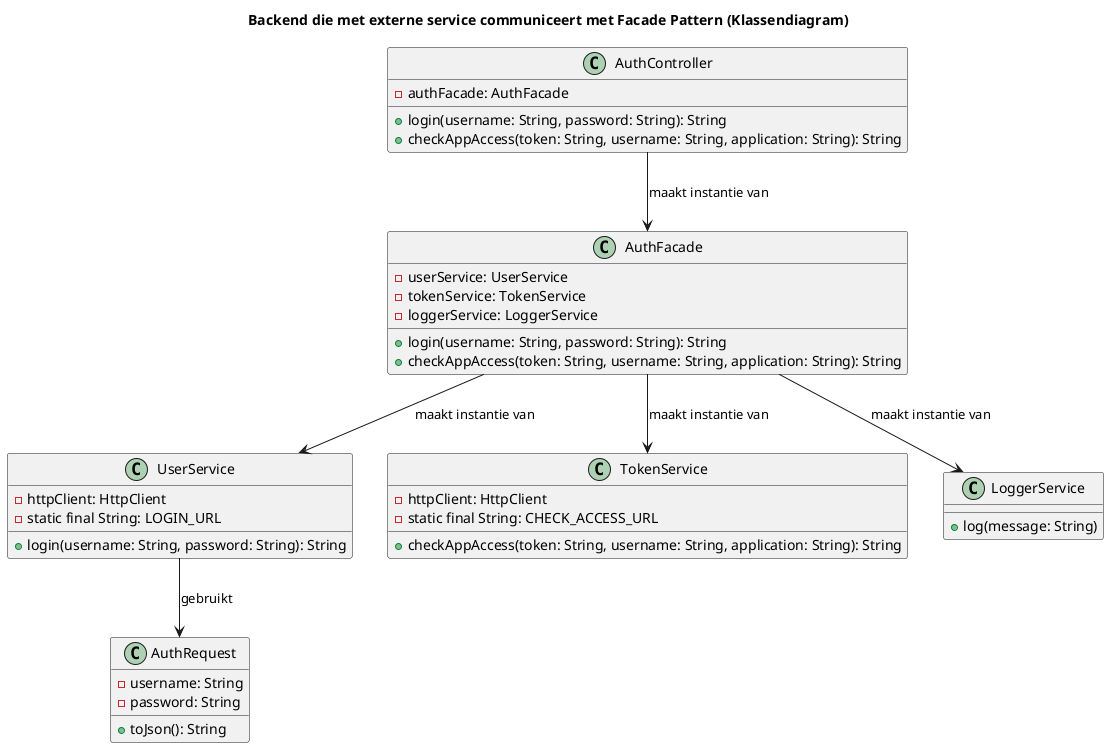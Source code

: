 @startuml

title Backend die met externe service communiceert met Facade Pattern (Klassendiagram)

class AuthFacade {
    -userService: UserService
    -tokenService: TokenService
    -loggerService: LoggerService
    +login(username: String, password: String): String
    +checkAppAccess(token: String, username: String, application: String): String
}

class UserService {
    - httpClient: HttpClient
    - static final String: LOGIN_URL
    +login(username: String, password: String): String
}

class TokenService {
    - httpClient: HttpClient
    - static final String: CHECK_ACCESS_URL
    +checkAppAccess(token: String, username: String, application: String): String
}

class LoggerService {
    +log(message: String)
}

class AuthController {
    -authFacade: AuthFacade
    +login(username: String, password: String): String
    +checkAppAccess(token: String, username: String, application: String): String
}

class AuthRequest {
    -username: String
    -password: String
    +toJson(): String
}

AuthFacade --> UserService : maakt instantie van
AuthFacade --> TokenService : maakt instantie van
AuthFacade --> LoggerService : maakt instantie van
AuthController --> AuthFacade : maakt instantie van
UserService --> AuthRequest : gebruikt

@enduml
